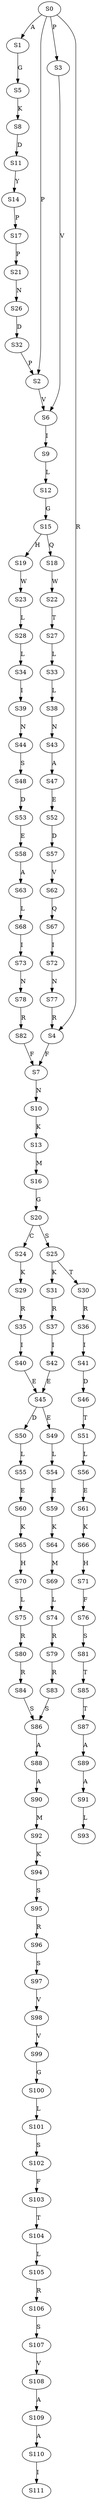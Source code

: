 strict digraph  {
	S0 -> S1 [ label = A ];
	S0 -> S2 [ label = P ];
	S0 -> S3 [ label = P ];
	S0 -> S4 [ label = R ];
	S1 -> S5 [ label = G ];
	S2 -> S6 [ label = V ];
	S3 -> S6 [ label = V ];
	S4 -> S7 [ label = F ];
	S5 -> S8 [ label = K ];
	S6 -> S9 [ label = I ];
	S7 -> S10 [ label = N ];
	S8 -> S11 [ label = D ];
	S9 -> S12 [ label = L ];
	S10 -> S13 [ label = K ];
	S11 -> S14 [ label = Y ];
	S12 -> S15 [ label = G ];
	S13 -> S16 [ label = M ];
	S14 -> S17 [ label = P ];
	S15 -> S18 [ label = Q ];
	S15 -> S19 [ label = H ];
	S16 -> S20 [ label = G ];
	S17 -> S21 [ label = P ];
	S18 -> S22 [ label = W ];
	S19 -> S23 [ label = W ];
	S20 -> S24 [ label = C ];
	S20 -> S25 [ label = S ];
	S21 -> S26 [ label = N ];
	S22 -> S27 [ label = T ];
	S23 -> S28 [ label = L ];
	S24 -> S29 [ label = K ];
	S25 -> S30 [ label = T ];
	S25 -> S31 [ label = K ];
	S26 -> S32 [ label = D ];
	S27 -> S33 [ label = L ];
	S28 -> S34 [ label = L ];
	S29 -> S35 [ label = R ];
	S30 -> S36 [ label = R ];
	S31 -> S37 [ label = R ];
	S32 -> S2 [ label = P ];
	S33 -> S38 [ label = L ];
	S34 -> S39 [ label = I ];
	S35 -> S40 [ label = I ];
	S36 -> S41 [ label = I ];
	S37 -> S42 [ label = I ];
	S38 -> S43 [ label = N ];
	S39 -> S44 [ label = N ];
	S40 -> S45 [ label = E ];
	S41 -> S46 [ label = D ];
	S42 -> S45 [ label = E ];
	S43 -> S47 [ label = A ];
	S44 -> S48 [ label = S ];
	S45 -> S49 [ label = E ];
	S45 -> S50 [ label = D ];
	S46 -> S51 [ label = T ];
	S47 -> S52 [ label = E ];
	S48 -> S53 [ label = D ];
	S49 -> S54 [ label = L ];
	S50 -> S55 [ label = L ];
	S51 -> S56 [ label = L ];
	S52 -> S57 [ label = D ];
	S53 -> S58 [ label = E ];
	S54 -> S59 [ label = E ];
	S55 -> S60 [ label = E ];
	S56 -> S61 [ label = E ];
	S57 -> S62 [ label = V ];
	S58 -> S63 [ label = A ];
	S59 -> S64 [ label = K ];
	S60 -> S65 [ label = K ];
	S61 -> S66 [ label = K ];
	S62 -> S67 [ label = Q ];
	S63 -> S68 [ label = L ];
	S64 -> S69 [ label = M ];
	S65 -> S70 [ label = H ];
	S66 -> S71 [ label = H ];
	S67 -> S72 [ label = I ];
	S68 -> S73 [ label = I ];
	S69 -> S74 [ label = L ];
	S70 -> S75 [ label = L ];
	S71 -> S76 [ label = F ];
	S72 -> S77 [ label = N ];
	S73 -> S78 [ label = N ];
	S74 -> S79 [ label = R ];
	S75 -> S80 [ label = R ];
	S76 -> S81 [ label = S ];
	S77 -> S4 [ label = R ];
	S78 -> S82 [ label = R ];
	S79 -> S83 [ label = R ];
	S80 -> S84 [ label = R ];
	S81 -> S85 [ label = T ];
	S82 -> S7 [ label = F ];
	S83 -> S86 [ label = S ];
	S84 -> S86 [ label = S ];
	S85 -> S87 [ label = T ];
	S86 -> S88 [ label = A ];
	S87 -> S89 [ label = A ];
	S88 -> S90 [ label = A ];
	S89 -> S91 [ label = A ];
	S90 -> S92 [ label = M ];
	S91 -> S93 [ label = L ];
	S92 -> S94 [ label = K ];
	S94 -> S95 [ label = S ];
	S95 -> S96 [ label = R ];
	S96 -> S97 [ label = S ];
	S97 -> S98 [ label = V ];
	S98 -> S99 [ label = V ];
	S99 -> S100 [ label = G ];
	S100 -> S101 [ label = L ];
	S101 -> S102 [ label = S ];
	S102 -> S103 [ label = F ];
	S103 -> S104 [ label = T ];
	S104 -> S105 [ label = L ];
	S105 -> S106 [ label = R ];
	S106 -> S107 [ label = S ];
	S107 -> S108 [ label = V ];
	S108 -> S109 [ label = A ];
	S109 -> S110 [ label = A ];
	S110 -> S111 [ label = I ];
}
